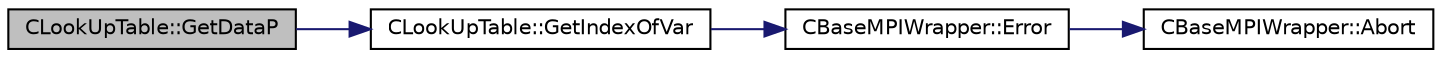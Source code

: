 digraph "CLookUpTable::GetDataP"
{
 // LATEX_PDF_SIZE
  edge [fontname="Helvetica",fontsize="10",labelfontname="Helvetica",labelfontsize="10"];
  node [fontname="Helvetica",fontsize="10",shape=record];
  rankdir="LR";
  Node1 [label="CLookUpTable::GetDataP",height=0.2,width=0.4,color="black", fillcolor="grey75", style="filled", fontcolor="black",tooltip="Get the pointer to the column data of the table (density, temperature, source terms,..."];
  Node1 -> Node2 [color="midnightblue",fontsize="10",style="solid",fontname="Helvetica"];
  Node2 [label="CLookUpTable::GetIndexOfVar",height=0.2,width=0.4,color="black", fillcolor="white", style="filled",URL="$classCLookUpTable.html#a2bb49578ad48d77eea28ca49da6ebfe9",tooltip="returns the index to the variable in the lookup table."];
  Node2 -> Node3 [color="midnightblue",fontsize="10",style="solid",fontname="Helvetica"];
  Node3 [label="CBaseMPIWrapper::Error",height=0.2,width=0.4,color="black", fillcolor="white", style="filled",URL="$classCBaseMPIWrapper.html#a04457c47629bda56704e6a8804833eeb",tooltip=" "];
  Node3 -> Node4 [color="midnightblue",fontsize="10",style="solid",fontname="Helvetica"];
  Node4 [label="CBaseMPIWrapper::Abort",height=0.2,width=0.4,color="black", fillcolor="white", style="filled",URL="$classCBaseMPIWrapper.html#af7297d861dca86b45cf561b6ab642e8f",tooltip=" "];
}
